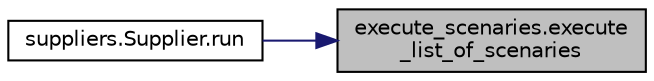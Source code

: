 digraph "execute_scenaries.execute_list_of_scenaries"
{
 // LATEX_PDF_SIZE
  edge [fontname="Helvetica",fontsize="10",labelfontname="Helvetica",labelfontsize="10"];
  node [fontname="Helvetica",fontsize="10",shape=record];
  rankdir="RL";
  Node1 [label="execute_scenaries.execute\l_list_of_scenaries",height=0.2,width=0.4,color="black", fillcolor="grey75", style="filled", fontcolor="black",tooltip=" "];
  Node1 -> Node2 [dir="back",color="midnightblue",fontsize="10",style="solid",fontname="Helvetica"];
  Node2 [label="suppliers.Supplier.run",height=0.2,width=0.4,color="black", fillcolor="white", style="filled",URL="$d1/dea/classsuppliers_1_1_supplier_aec59055f83f98619038fbec11b5bd260.html#aec59055f83f98619038fbec11b5bd260",tooltip=" "];
}
